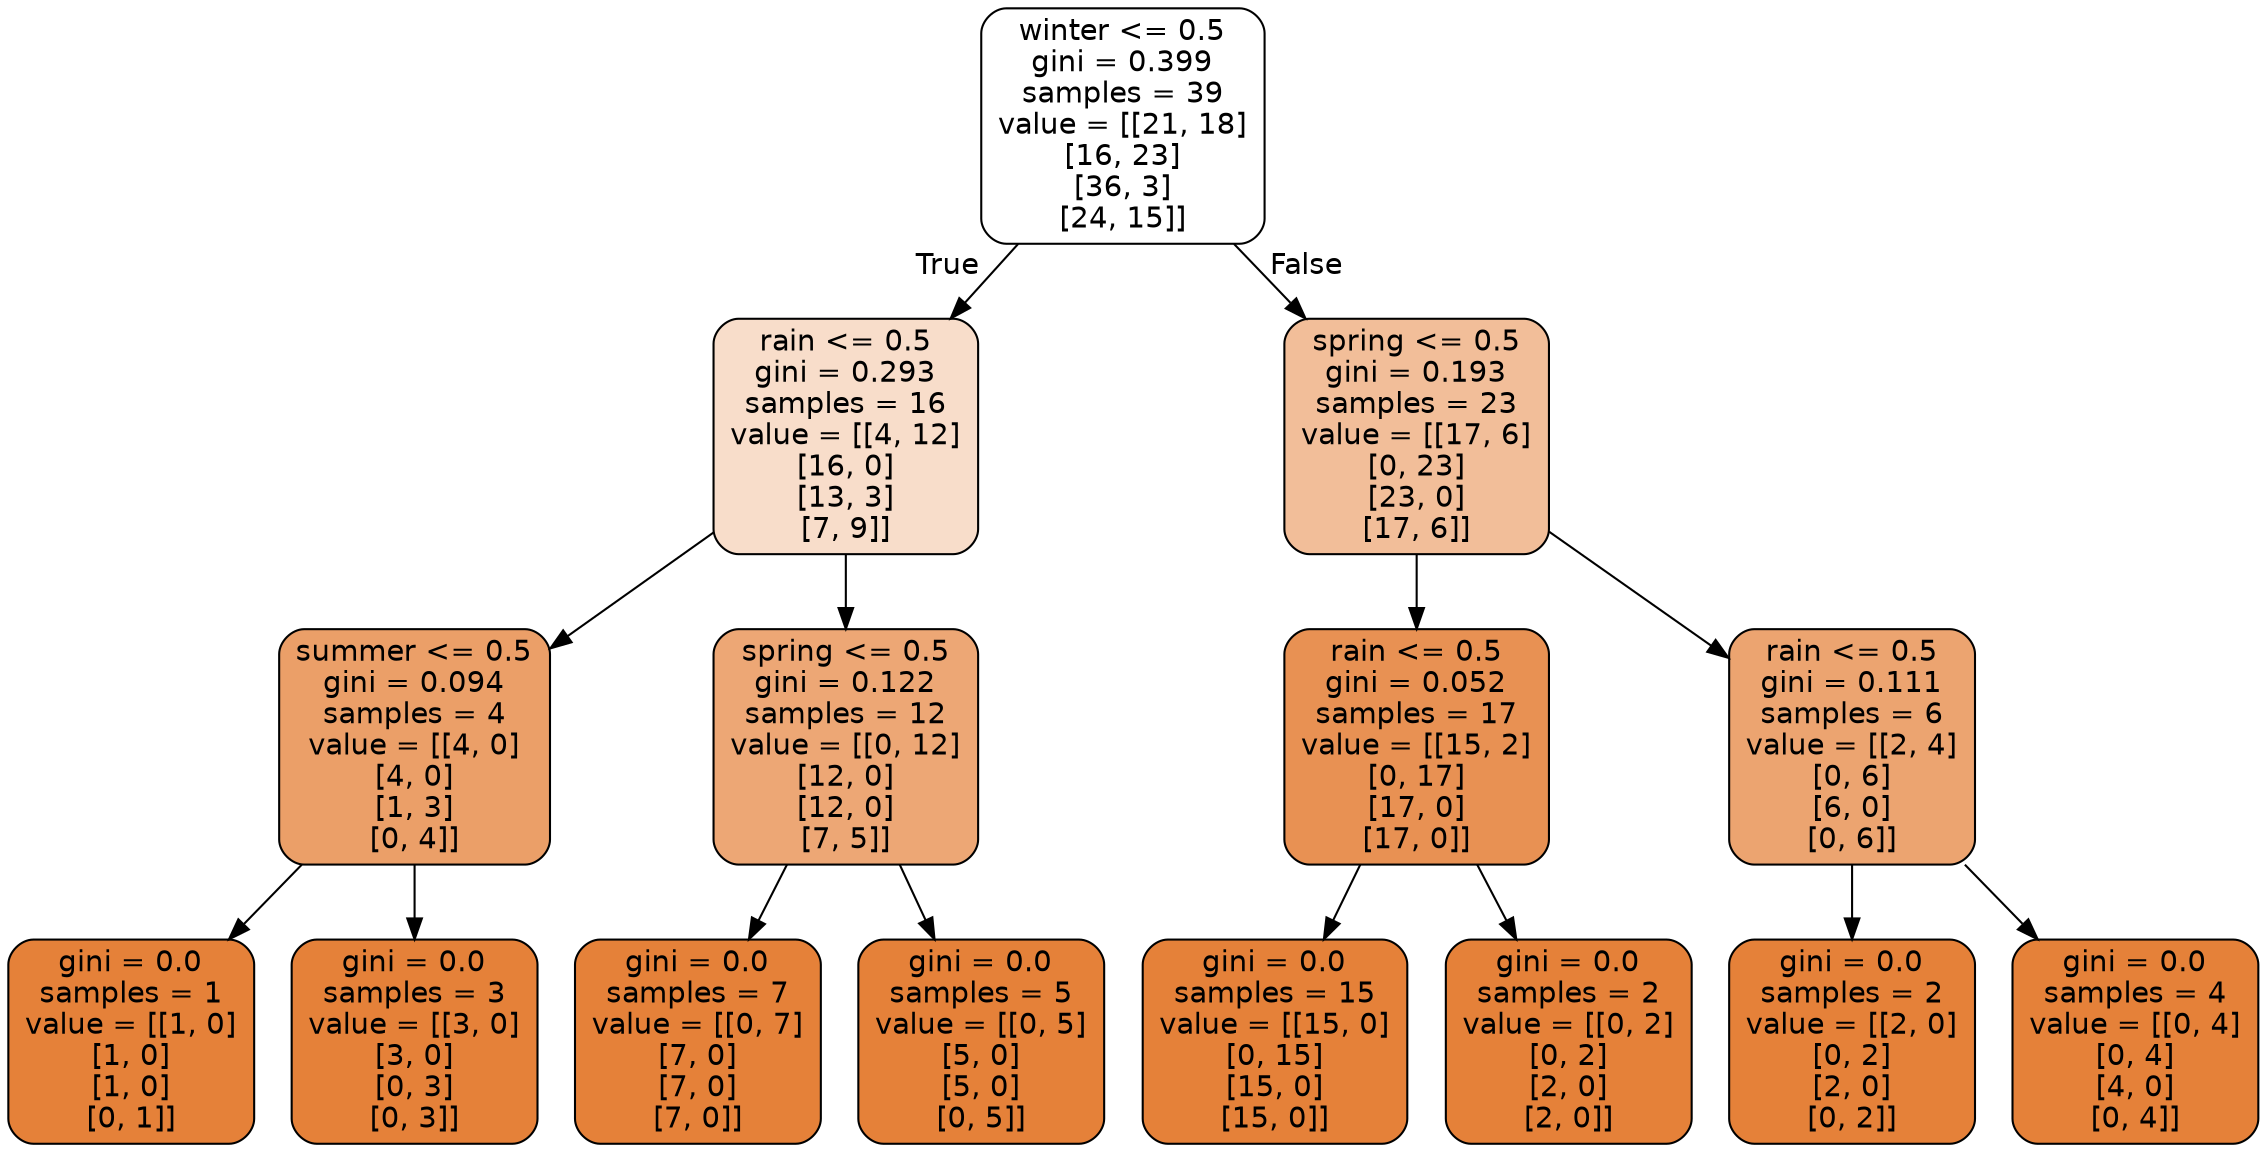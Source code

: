 digraph Tree {
node [shape=box, style="filled, rounded", color="black", fontname=helvetica] ;
edge [fontname=helvetica] ;
0 [label="winter <= 0.5\ngini = 0.399\nsamples = 39\nvalue = [[21, 18]\n[16, 23]\n[36, 3]\n[24, 15]]", fillcolor="#ffffff"] ;
1 [label="rain <= 0.5\ngini = 0.293\nsamples = 16\nvalue = [[4, 12]\n[16, 0]\n[13, 3]\n[7, 9]]", fillcolor="#f8ddca"] ;
0 -> 1 [labeldistance=2.5, labelangle=45, headlabel="True"] ;
2 [label="summer <= 0.5\ngini = 0.094\nsamples = 4\nvalue = [[4, 0]\n[4, 0]\n[1, 3]\n[0, 4]]", fillcolor="#eb9f68"] ;
1 -> 2 ;
3 [label="gini = 0.0\nsamples = 1\nvalue = [[1, 0]\n[1, 0]\n[1, 0]\n[0, 1]]", fillcolor="#e58139"] ;
2 -> 3 ;
4 [label="gini = 0.0\nsamples = 3\nvalue = [[3, 0]\n[3, 0]\n[0, 3]\n[0, 3]]", fillcolor="#e58139"] ;
2 -> 4 ;
5 [label="spring <= 0.5\ngini = 0.122\nsamples = 12\nvalue = [[0, 12]\n[12, 0]\n[12, 0]\n[7, 5]]", fillcolor="#eda775"] ;
1 -> 5 ;
6 [label="gini = 0.0\nsamples = 7\nvalue = [[0, 7]\n[7, 0]\n[7, 0]\n[7, 0]]", fillcolor="#e58139"] ;
5 -> 6 ;
7 [label="gini = 0.0\nsamples = 5\nvalue = [[0, 5]\n[5, 0]\n[5, 0]\n[0, 5]]", fillcolor="#e58139"] ;
5 -> 7 ;
8 [label="spring <= 0.5\ngini = 0.193\nsamples = 23\nvalue = [[17, 6]\n[0, 23]\n[23, 0]\n[17, 6]]", fillcolor="#f2be99"] ;
0 -> 8 [labeldistance=2.5, labelangle=-45, headlabel="False"] ;
9 [label="rain <= 0.5\ngini = 0.052\nsamples = 17\nvalue = [[15, 2]\n[0, 17]\n[17, 0]\n[17, 0]]", fillcolor="#e89153"] ;
8 -> 9 ;
10 [label="gini = 0.0\nsamples = 15\nvalue = [[15, 0]\n[0, 15]\n[15, 0]\n[15, 0]]", fillcolor="#e58139"] ;
9 -> 10 ;
11 [label="gini = 0.0\nsamples = 2\nvalue = [[0, 2]\n[0, 2]\n[2, 0]\n[2, 0]]", fillcolor="#e58139"] ;
9 -> 11 ;
12 [label="rain <= 0.5\ngini = 0.111\nsamples = 6\nvalue = [[2, 4]\n[0, 6]\n[6, 0]\n[0, 6]]", fillcolor="#eca470"] ;
8 -> 12 ;
13 [label="gini = 0.0\nsamples = 2\nvalue = [[2, 0]\n[0, 2]\n[2, 0]\n[0, 2]]", fillcolor="#e58139"] ;
12 -> 13 ;
14 [label="gini = 0.0\nsamples = 4\nvalue = [[0, 4]\n[0, 4]\n[4, 0]\n[0, 4]]", fillcolor="#e58139"] ;
12 -> 14 ;
}